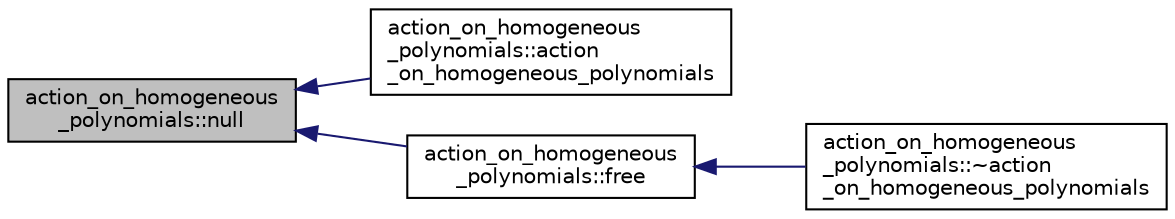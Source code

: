 digraph "action_on_homogeneous_polynomials::null"
{
  edge [fontname="Helvetica",fontsize="10",labelfontname="Helvetica",labelfontsize="10"];
  node [fontname="Helvetica",fontsize="10",shape=record];
  rankdir="LR";
  Node566 [label="action_on_homogeneous\l_polynomials::null",height=0.2,width=0.4,color="black", fillcolor="grey75", style="filled", fontcolor="black"];
  Node566 -> Node567 [dir="back",color="midnightblue",fontsize="10",style="solid",fontname="Helvetica"];
  Node567 [label="action_on_homogeneous\l_polynomials::action\l_on_homogeneous_polynomials",height=0.2,width=0.4,color="black", fillcolor="white", style="filled",URL="$d5/dd4/classaction__on__homogeneous__polynomials.html#a371c102746788023d4b1baa4db1ec98d"];
  Node566 -> Node568 [dir="back",color="midnightblue",fontsize="10",style="solid",fontname="Helvetica"];
  Node568 [label="action_on_homogeneous\l_polynomials::free",height=0.2,width=0.4,color="black", fillcolor="white", style="filled",URL="$d5/dd4/classaction__on__homogeneous__polynomials.html#a302a2cb060c4808c8ee80c70a19fd61b"];
  Node568 -> Node569 [dir="back",color="midnightblue",fontsize="10",style="solid",fontname="Helvetica"];
  Node569 [label="action_on_homogeneous\l_polynomials::~action\l_on_homogeneous_polynomials",height=0.2,width=0.4,color="black", fillcolor="white", style="filled",URL="$d5/dd4/classaction__on__homogeneous__polynomials.html#a550f6c907121fc76aa37dca6a5a0ee06"];
}
